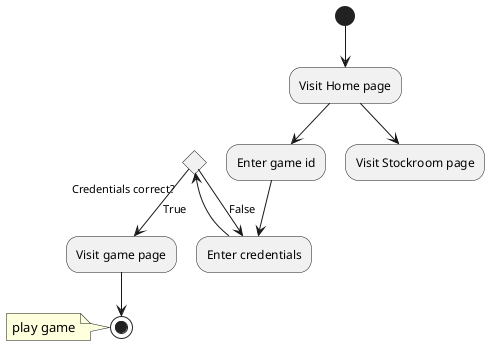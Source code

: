 @startuml action

(*) --> "Visit Home page"
"Visit Home page" --> "Enter game id"
"Enter game id" --> "Enter credentials"

if "Credentials correct?" then
    -->[True] "Visit game page"
    "Visit game page" --> (*)
    note left: play game
else
    -->[False] "Enter credentials"

"Visit Home page" --> "Visit Stockroom page"


@enduml